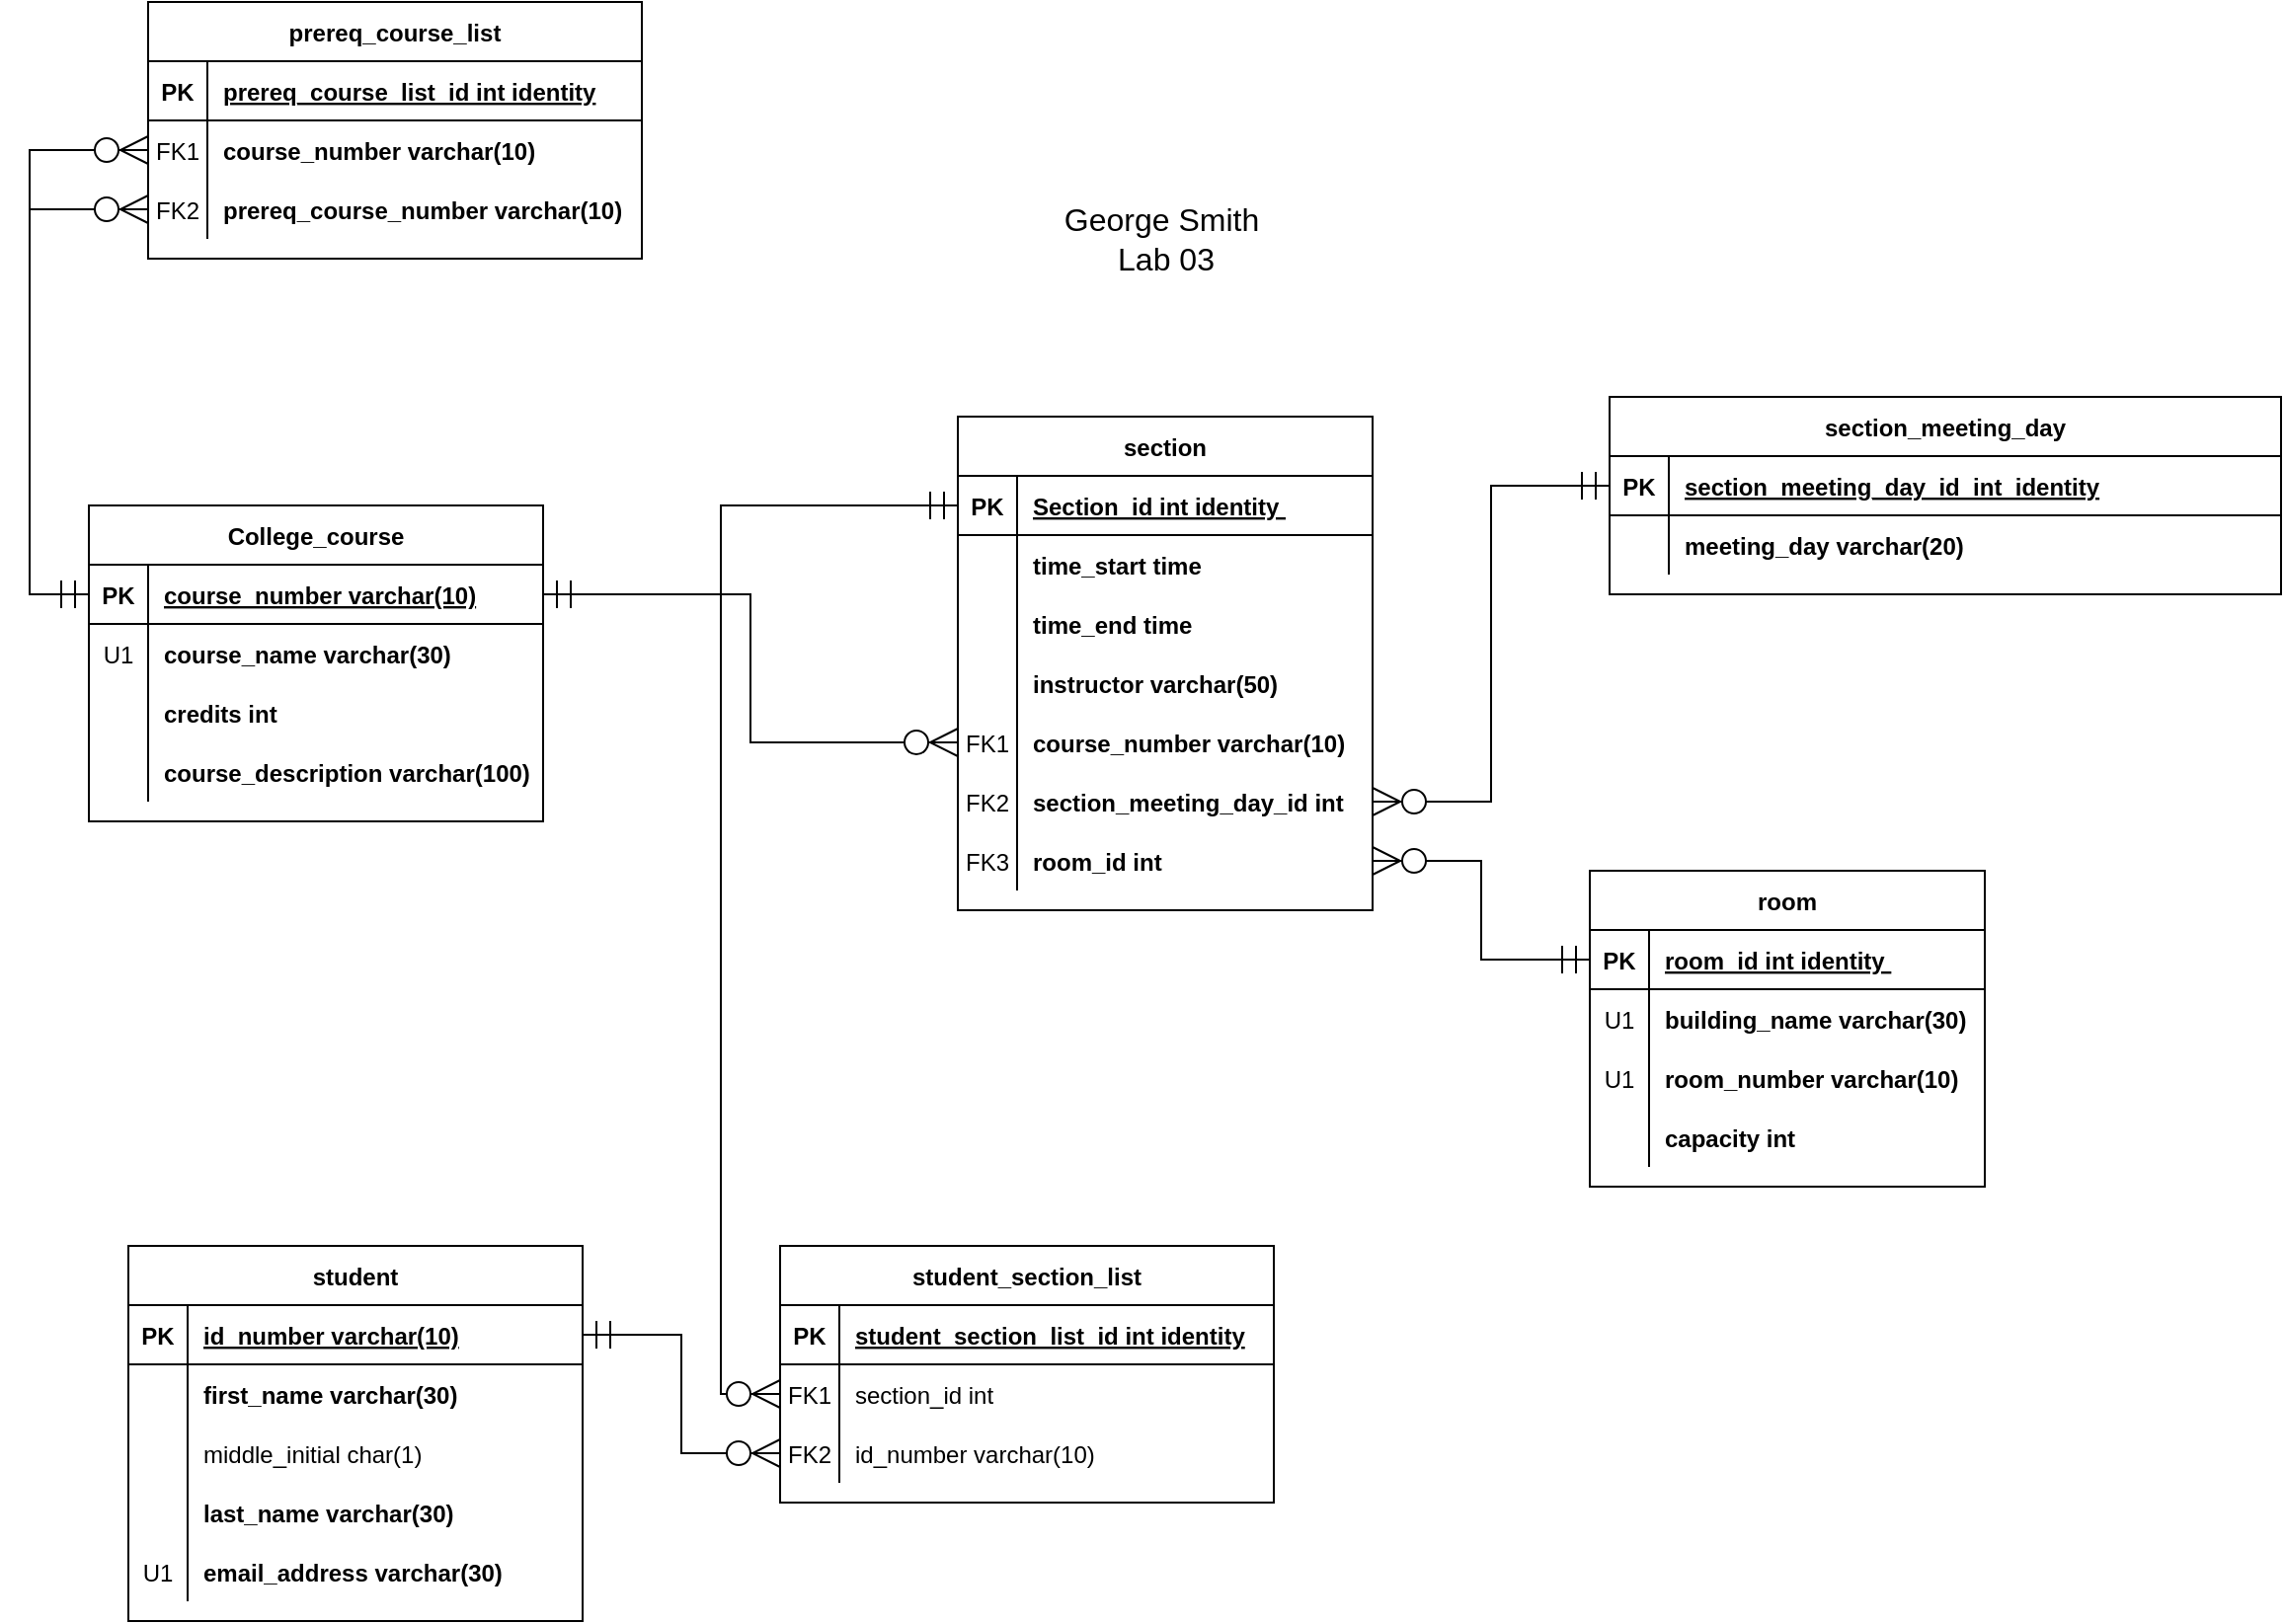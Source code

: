<mxfile version="14.2.9" type="google"><diagram id="ZwjpDY9ma2uYRSZtHkwE" name="Page-1"><mxGraphModel dx="2912" dy="2222" grid="1" gridSize="10" guides="1" tooltips="1" connect="1" arrows="1" fold="1" page="1" pageScale="1" pageWidth="850" pageHeight="1100" math="0" shadow="0"><root><mxCell id="0"/><mxCell id="1" parent="0"/><mxCell id="fHcvAY-YbQyuuzYoyDlu-1" value="College_course" style="shape=table;startSize=30;container=1;collapsible=1;childLayout=tableLayout;fixedRows=1;rowLines=0;fontStyle=1;align=center;resizeLast=1;" vertex="1" parent="1"><mxGeometry x="10" y="175" width="230" height="160" as="geometry"/></mxCell><mxCell id="fHcvAY-YbQyuuzYoyDlu-2" value="" style="shape=partialRectangle;collapsible=0;dropTarget=0;pointerEvents=0;fillColor=none;top=0;left=0;bottom=1;right=0;points=[[0,0.5],[1,0.5]];portConstraint=eastwest;" vertex="1" parent="fHcvAY-YbQyuuzYoyDlu-1"><mxGeometry y="30" width="230" height="30" as="geometry"/></mxCell><mxCell id="fHcvAY-YbQyuuzYoyDlu-3" value="PK" style="shape=partialRectangle;connectable=0;fillColor=none;top=0;left=0;bottom=0;right=0;fontStyle=1;overflow=hidden;" vertex="1" parent="fHcvAY-YbQyuuzYoyDlu-2"><mxGeometry width="30" height="30" as="geometry"/></mxCell><mxCell id="fHcvAY-YbQyuuzYoyDlu-4" value="course_number varchar(10)" style="shape=partialRectangle;connectable=0;fillColor=none;top=0;left=0;bottom=0;right=0;align=left;spacingLeft=6;fontStyle=5;overflow=hidden;" vertex="1" parent="fHcvAY-YbQyuuzYoyDlu-2"><mxGeometry x="30" width="200" height="30" as="geometry"/></mxCell><mxCell id="fHcvAY-YbQyuuzYoyDlu-5" value="" style="shape=partialRectangle;collapsible=0;dropTarget=0;pointerEvents=0;fillColor=none;top=0;left=0;bottom=0;right=0;points=[[0,0.5],[1,0.5]];portConstraint=eastwest;" vertex="1" parent="fHcvAY-YbQyuuzYoyDlu-1"><mxGeometry y="60" width="230" height="30" as="geometry"/></mxCell><mxCell id="fHcvAY-YbQyuuzYoyDlu-6" value="U1" style="shape=partialRectangle;connectable=0;fillColor=none;top=0;left=0;bottom=0;right=0;editable=1;overflow=hidden;" vertex="1" parent="fHcvAY-YbQyuuzYoyDlu-5"><mxGeometry width="30" height="30" as="geometry"/></mxCell><mxCell id="fHcvAY-YbQyuuzYoyDlu-7" value="course_name varchar(30)" style="shape=partialRectangle;connectable=0;fillColor=none;top=0;left=0;bottom=0;right=0;align=left;spacingLeft=6;overflow=hidden;fontStyle=1" vertex="1" parent="fHcvAY-YbQyuuzYoyDlu-5"><mxGeometry x="30" width="200" height="30" as="geometry"/></mxCell><mxCell id="fHcvAY-YbQyuuzYoyDlu-8" value="" style="shape=partialRectangle;collapsible=0;dropTarget=0;pointerEvents=0;fillColor=none;top=0;left=0;bottom=0;right=0;points=[[0,0.5],[1,0.5]];portConstraint=eastwest;" vertex="1" parent="fHcvAY-YbQyuuzYoyDlu-1"><mxGeometry y="90" width="230" height="30" as="geometry"/></mxCell><mxCell id="fHcvAY-YbQyuuzYoyDlu-9" value="" style="shape=partialRectangle;connectable=0;fillColor=none;top=0;left=0;bottom=0;right=0;editable=1;overflow=hidden;" vertex="1" parent="fHcvAY-YbQyuuzYoyDlu-8"><mxGeometry width="30" height="30" as="geometry"/></mxCell><mxCell id="fHcvAY-YbQyuuzYoyDlu-10" value="credits int " style="shape=partialRectangle;connectable=0;fillColor=none;top=0;left=0;bottom=0;right=0;align=left;spacingLeft=6;overflow=hidden;fontStyle=1" vertex="1" parent="fHcvAY-YbQyuuzYoyDlu-8"><mxGeometry x="30" width="200" height="30" as="geometry"/></mxCell><mxCell id="fHcvAY-YbQyuuzYoyDlu-11" value="" style="shape=partialRectangle;collapsible=0;dropTarget=0;pointerEvents=0;fillColor=none;top=0;left=0;bottom=0;right=0;points=[[0,0.5],[1,0.5]];portConstraint=eastwest;" vertex="1" parent="fHcvAY-YbQyuuzYoyDlu-1"><mxGeometry y="120" width="230" height="30" as="geometry"/></mxCell><mxCell id="fHcvAY-YbQyuuzYoyDlu-12" value="" style="shape=partialRectangle;connectable=0;fillColor=none;top=0;left=0;bottom=0;right=0;editable=1;overflow=hidden;" vertex="1" parent="fHcvAY-YbQyuuzYoyDlu-11"><mxGeometry width="30" height="30" as="geometry"/></mxCell><mxCell id="fHcvAY-YbQyuuzYoyDlu-13" value="course_description varchar(100)" style="shape=partialRectangle;connectable=0;fillColor=none;top=0;left=0;bottom=0;right=0;align=left;spacingLeft=6;overflow=hidden;fontStyle=1" vertex="1" parent="fHcvAY-YbQyuuzYoyDlu-11"><mxGeometry x="30" width="200" height="30" as="geometry"/></mxCell><mxCell id="fHcvAY-YbQyuuzYoyDlu-14" value="section" style="shape=table;startSize=30;container=1;collapsible=1;childLayout=tableLayout;fixedRows=1;rowLines=0;fontStyle=1;align=center;resizeLast=1;" vertex="1" parent="1"><mxGeometry x="450" y="130" width="210" height="250" as="geometry"/></mxCell><mxCell id="fHcvAY-YbQyuuzYoyDlu-15" value="" style="shape=partialRectangle;collapsible=0;dropTarget=0;pointerEvents=0;fillColor=none;top=0;left=0;bottom=1;right=0;points=[[0,0.5],[1,0.5]];portConstraint=eastwest;" vertex="1" parent="fHcvAY-YbQyuuzYoyDlu-14"><mxGeometry y="30" width="210" height="30" as="geometry"/></mxCell><mxCell id="fHcvAY-YbQyuuzYoyDlu-16" value="PK" style="shape=partialRectangle;connectable=0;fillColor=none;top=0;left=0;bottom=0;right=0;fontStyle=1;overflow=hidden;" vertex="1" parent="fHcvAY-YbQyuuzYoyDlu-15"><mxGeometry width="30" height="30" as="geometry"/></mxCell><mxCell id="fHcvAY-YbQyuuzYoyDlu-17" value="Section_id int identity " style="shape=partialRectangle;connectable=0;fillColor=none;top=0;left=0;bottom=0;right=0;align=left;spacingLeft=6;fontStyle=5;overflow=hidden;" vertex="1" parent="fHcvAY-YbQyuuzYoyDlu-15"><mxGeometry x="30" width="180" height="30" as="geometry"/></mxCell><mxCell id="fHcvAY-YbQyuuzYoyDlu-18" value="" style="shape=partialRectangle;collapsible=0;dropTarget=0;pointerEvents=0;fillColor=none;top=0;left=0;bottom=0;right=0;points=[[0,0.5],[1,0.5]];portConstraint=eastwest;" vertex="1" parent="fHcvAY-YbQyuuzYoyDlu-14"><mxGeometry y="60" width="210" height="30" as="geometry"/></mxCell><mxCell id="fHcvAY-YbQyuuzYoyDlu-19" value="" style="shape=partialRectangle;connectable=0;fillColor=none;top=0;left=0;bottom=0;right=0;editable=1;overflow=hidden;" vertex="1" parent="fHcvAY-YbQyuuzYoyDlu-18"><mxGeometry width="30" height="30" as="geometry"/></mxCell><mxCell id="fHcvAY-YbQyuuzYoyDlu-20" value="time_start time " style="shape=partialRectangle;connectable=0;fillColor=none;top=0;left=0;bottom=0;right=0;align=left;spacingLeft=6;overflow=hidden;fontStyle=1" vertex="1" parent="fHcvAY-YbQyuuzYoyDlu-18"><mxGeometry x="30" width="180" height="30" as="geometry"/></mxCell><mxCell id="fHcvAY-YbQyuuzYoyDlu-21" value="" style="shape=partialRectangle;collapsible=0;dropTarget=0;pointerEvents=0;fillColor=none;top=0;left=0;bottom=0;right=0;points=[[0,0.5],[1,0.5]];portConstraint=eastwest;" vertex="1" parent="fHcvAY-YbQyuuzYoyDlu-14"><mxGeometry y="90" width="210" height="30" as="geometry"/></mxCell><mxCell id="fHcvAY-YbQyuuzYoyDlu-22" value="" style="shape=partialRectangle;connectable=0;fillColor=none;top=0;left=0;bottom=0;right=0;editable=1;overflow=hidden;" vertex="1" parent="fHcvAY-YbQyuuzYoyDlu-21"><mxGeometry width="30" height="30" as="geometry"/></mxCell><mxCell id="fHcvAY-YbQyuuzYoyDlu-23" value="time_end time " style="shape=partialRectangle;connectable=0;fillColor=none;top=0;left=0;bottom=0;right=0;align=left;spacingLeft=6;overflow=hidden;fontStyle=1" vertex="1" parent="fHcvAY-YbQyuuzYoyDlu-21"><mxGeometry x="30" width="180" height="30" as="geometry"/></mxCell><mxCell id="fHcvAY-YbQyuuzYoyDlu-24" value="" style="shape=partialRectangle;collapsible=0;dropTarget=0;pointerEvents=0;fillColor=none;top=0;left=0;bottom=0;right=0;points=[[0,0.5],[1,0.5]];portConstraint=eastwest;" vertex="1" parent="fHcvAY-YbQyuuzYoyDlu-14"><mxGeometry y="120" width="210" height="30" as="geometry"/></mxCell><mxCell id="fHcvAY-YbQyuuzYoyDlu-25" value="" style="shape=partialRectangle;connectable=0;fillColor=none;top=0;left=0;bottom=0;right=0;editable=1;overflow=hidden;" vertex="1" parent="fHcvAY-YbQyuuzYoyDlu-24"><mxGeometry width="30" height="30" as="geometry"/></mxCell><mxCell id="fHcvAY-YbQyuuzYoyDlu-26" value="instructor varchar(50)" style="shape=partialRectangle;connectable=0;fillColor=none;top=0;left=0;bottom=0;right=0;align=left;spacingLeft=6;overflow=hidden;fontStyle=1" vertex="1" parent="fHcvAY-YbQyuuzYoyDlu-24"><mxGeometry x="30" width="180" height="30" as="geometry"/></mxCell><mxCell id="fHcvAY-YbQyuuzYoyDlu-82" value="" style="shape=partialRectangle;collapsible=0;dropTarget=0;pointerEvents=0;fillColor=none;top=0;left=0;bottom=0;right=0;points=[[0,0.5],[1,0.5]];portConstraint=eastwest;" vertex="1" parent="fHcvAY-YbQyuuzYoyDlu-14"><mxGeometry y="150" width="210" height="30" as="geometry"/></mxCell><mxCell id="fHcvAY-YbQyuuzYoyDlu-83" value="FK1" style="shape=partialRectangle;connectable=0;fillColor=none;top=0;left=0;bottom=0;right=0;editable=1;overflow=hidden;" vertex="1" parent="fHcvAY-YbQyuuzYoyDlu-82"><mxGeometry width="30" height="30" as="geometry"/></mxCell><mxCell id="fHcvAY-YbQyuuzYoyDlu-84" value="course_number varchar(10)" style="shape=partialRectangle;connectable=0;fillColor=none;top=0;left=0;bottom=0;right=0;align=left;spacingLeft=6;overflow=hidden;fontStyle=1" vertex="1" parent="fHcvAY-YbQyuuzYoyDlu-82"><mxGeometry x="30" width="180" height="30" as="geometry"/></mxCell><mxCell id="fHcvAY-YbQyuuzYoyDlu-87" value="" style="shape=partialRectangle;collapsible=0;dropTarget=0;pointerEvents=0;fillColor=none;top=0;left=0;bottom=0;right=0;points=[[0,0.5],[1,0.5]];portConstraint=eastwest;" vertex="1" parent="fHcvAY-YbQyuuzYoyDlu-14"><mxGeometry y="180" width="210" height="30" as="geometry"/></mxCell><mxCell id="fHcvAY-YbQyuuzYoyDlu-88" value="FK2" style="shape=partialRectangle;connectable=0;fillColor=none;top=0;left=0;bottom=0;right=0;editable=1;overflow=hidden;" vertex="1" parent="fHcvAY-YbQyuuzYoyDlu-87"><mxGeometry width="30" height="30" as="geometry"/></mxCell><mxCell id="fHcvAY-YbQyuuzYoyDlu-89" value="section_meeting_day_id int " style="shape=partialRectangle;connectable=0;fillColor=none;top=0;left=0;bottom=0;right=0;align=left;spacingLeft=6;overflow=hidden;fontStyle=1" vertex="1" parent="fHcvAY-YbQyuuzYoyDlu-87"><mxGeometry x="30" width="180" height="30" as="geometry"/></mxCell><mxCell id="fHcvAY-YbQyuuzYoyDlu-91" value="" style="shape=partialRectangle;collapsible=0;dropTarget=0;pointerEvents=0;fillColor=none;top=0;left=0;bottom=0;right=0;points=[[0,0.5],[1,0.5]];portConstraint=eastwest;" vertex="1" parent="fHcvAY-YbQyuuzYoyDlu-14"><mxGeometry y="210" width="210" height="30" as="geometry"/></mxCell><mxCell id="fHcvAY-YbQyuuzYoyDlu-92" value="FK3" style="shape=partialRectangle;connectable=0;fillColor=none;top=0;left=0;bottom=0;right=0;editable=1;overflow=hidden;" vertex="1" parent="fHcvAY-YbQyuuzYoyDlu-91"><mxGeometry width="30" height="30" as="geometry"/></mxCell><mxCell id="fHcvAY-YbQyuuzYoyDlu-93" value="room_id int " style="shape=partialRectangle;connectable=0;fillColor=none;top=0;left=0;bottom=0;right=0;align=left;spacingLeft=6;overflow=hidden;fontStyle=1" vertex="1" parent="fHcvAY-YbQyuuzYoyDlu-91"><mxGeometry x="30" width="180" height="30" as="geometry"/></mxCell><mxCell id="fHcvAY-YbQyuuzYoyDlu-27" value="student" style="shape=table;startSize=30;container=1;collapsible=1;childLayout=tableLayout;fixedRows=1;rowLines=0;fontStyle=1;align=center;resizeLast=1;" vertex="1" parent="1"><mxGeometry x="30" y="550" width="230" height="190" as="geometry"/></mxCell><mxCell id="fHcvAY-YbQyuuzYoyDlu-28" value="" style="shape=partialRectangle;collapsible=0;dropTarget=0;pointerEvents=0;fillColor=none;top=0;left=0;bottom=1;right=0;points=[[0,0.5],[1,0.5]];portConstraint=eastwest;" vertex="1" parent="fHcvAY-YbQyuuzYoyDlu-27"><mxGeometry y="30" width="230" height="30" as="geometry"/></mxCell><mxCell id="fHcvAY-YbQyuuzYoyDlu-29" value="PK" style="shape=partialRectangle;connectable=0;fillColor=none;top=0;left=0;bottom=0;right=0;fontStyle=1;overflow=hidden;" vertex="1" parent="fHcvAY-YbQyuuzYoyDlu-28"><mxGeometry width="30" height="30" as="geometry"/></mxCell><mxCell id="fHcvAY-YbQyuuzYoyDlu-30" value="id_number varchar(10)" style="shape=partialRectangle;connectable=0;fillColor=none;top=0;left=0;bottom=0;right=0;align=left;spacingLeft=6;fontStyle=5;overflow=hidden;" vertex="1" parent="fHcvAY-YbQyuuzYoyDlu-28"><mxGeometry x="30" width="200" height="30" as="geometry"/></mxCell><mxCell id="fHcvAY-YbQyuuzYoyDlu-31" value="" style="shape=partialRectangle;collapsible=0;dropTarget=0;pointerEvents=0;fillColor=none;top=0;left=0;bottom=0;right=0;points=[[0,0.5],[1,0.5]];portConstraint=eastwest;" vertex="1" parent="fHcvAY-YbQyuuzYoyDlu-27"><mxGeometry y="60" width="230" height="30" as="geometry"/></mxCell><mxCell id="fHcvAY-YbQyuuzYoyDlu-32" value="" style="shape=partialRectangle;connectable=0;fillColor=none;top=0;left=0;bottom=0;right=0;editable=1;overflow=hidden;" vertex="1" parent="fHcvAY-YbQyuuzYoyDlu-31"><mxGeometry width="30" height="30" as="geometry"/></mxCell><mxCell id="fHcvAY-YbQyuuzYoyDlu-33" value="first_name varchar(30)" style="shape=partialRectangle;connectable=0;fillColor=none;top=0;left=0;bottom=0;right=0;align=left;spacingLeft=6;overflow=hidden;fontStyle=1" vertex="1" parent="fHcvAY-YbQyuuzYoyDlu-31"><mxGeometry x="30" width="200" height="30" as="geometry"/></mxCell><mxCell id="fHcvAY-YbQyuuzYoyDlu-34" value="" style="shape=partialRectangle;collapsible=0;dropTarget=0;pointerEvents=0;fillColor=none;top=0;left=0;bottom=0;right=0;points=[[0,0.5],[1,0.5]];portConstraint=eastwest;" vertex="1" parent="fHcvAY-YbQyuuzYoyDlu-27"><mxGeometry y="90" width="230" height="30" as="geometry"/></mxCell><mxCell id="fHcvAY-YbQyuuzYoyDlu-35" value="" style="shape=partialRectangle;connectable=0;fillColor=none;top=0;left=0;bottom=0;right=0;editable=1;overflow=hidden;" vertex="1" parent="fHcvAY-YbQyuuzYoyDlu-34"><mxGeometry width="30" height="30" as="geometry"/></mxCell><mxCell id="fHcvAY-YbQyuuzYoyDlu-36" value="middle_initial char(1)" style="shape=partialRectangle;connectable=0;fillColor=none;top=0;left=0;bottom=0;right=0;align=left;spacingLeft=6;overflow=hidden;" vertex="1" parent="fHcvAY-YbQyuuzYoyDlu-34"><mxGeometry x="30" width="200" height="30" as="geometry"/></mxCell><mxCell id="fHcvAY-YbQyuuzYoyDlu-37" value="" style="shape=partialRectangle;collapsible=0;dropTarget=0;pointerEvents=0;fillColor=none;top=0;left=0;bottom=0;right=0;points=[[0,0.5],[1,0.5]];portConstraint=eastwest;" vertex="1" parent="fHcvAY-YbQyuuzYoyDlu-27"><mxGeometry y="120" width="230" height="30" as="geometry"/></mxCell><mxCell id="fHcvAY-YbQyuuzYoyDlu-38" value="" style="shape=partialRectangle;connectable=0;fillColor=none;top=0;left=0;bottom=0;right=0;editable=1;overflow=hidden;" vertex="1" parent="fHcvAY-YbQyuuzYoyDlu-37"><mxGeometry width="30" height="30" as="geometry"/></mxCell><mxCell id="fHcvAY-YbQyuuzYoyDlu-39" value="last_name varchar(30)" style="shape=partialRectangle;connectable=0;fillColor=none;top=0;left=0;bottom=0;right=0;align=left;spacingLeft=6;overflow=hidden;fontStyle=1" vertex="1" parent="fHcvAY-YbQyuuzYoyDlu-37"><mxGeometry x="30" width="200" height="30" as="geometry"/></mxCell><mxCell id="fHcvAY-YbQyuuzYoyDlu-66" value="" style="shape=partialRectangle;collapsible=0;dropTarget=0;pointerEvents=0;fillColor=none;top=0;left=0;bottom=0;right=0;points=[[0,0.5],[1,0.5]];portConstraint=eastwest;" vertex="1" parent="fHcvAY-YbQyuuzYoyDlu-27"><mxGeometry y="150" width="230" height="30" as="geometry"/></mxCell><mxCell id="fHcvAY-YbQyuuzYoyDlu-67" value="U1" style="shape=partialRectangle;connectable=0;fillColor=none;top=0;left=0;bottom=0;right=0;editable=1;overflow=hidden;" vertex="1" parent="fHcvAY-YbQyuuzYoyDlu-66"><mxGeometry width="30" height="30" as="geometry"/></mxCell><mxCell id="fHcvAY-YbQyuuzYoyDlu-68" value="email_address varchar(30)" style="shape=partialRectangle;connectable=0;fillColor=none;top=0;left=0;bottom=0;right=0;align=left;spacingLeft=6;overflow=hidden;fontStyle=1" vertex="1" parent="fHcvAY-YbQyuuzYoyDlu-66"><mxGeometry x="30" width="200" height="30" as="geometry"/></mxCell><mxCell id="fHcvAY-YbQyuuzYoyDlu-40" value="room" style="shape=table;startSize=30;container=1;collapsible=1;childLayout=tableLayout;fixedRows=1;rowLines=0;fontStyle=1;align=center;resizeLast=1;" vertex="1" parent="1"><mxGeometry x="770" y="360" width="200" height="160" as="geometry"/></mxCell><mxCell id="fHcvAY-YbQyuuzYoyDlu-41" value="" style="shape=partialRectangle;collapsible=0;dropTarget=0;pointerEvents=0;fillColor=none;top=0;left=0;bottom=1;right=0;points=[[0,0.5],[1,0.5]];portConstraint=eastwest;" vertex="1" parent="fHcvAY-YbQyuuzYoyDlu-40"><mxGeometry y="30" width="200" height="30" as="geometry"/></mxCell><mxCell id="fHcvAY-YbQyuuzYoyDlu-42" value="PK" style="shape=partialRectangle;connectable=0;fillColor=none;top=0;left=0;bottom=0;right=0;fontStyle=1;overflow=hidden;" vertex="1" parent="fHcvAY-YbQyuuzYoyDlu-41"><mxGeometry width="30" height="30" as="geometry"/></mxCell><mxCell id="fHcvAY-YbQyuuzYoyDlu-43" value="room_id int identity " style="shape=partialRectangle;connectable=0;fillColor=none;top=0;left=0;bottom=0;right=0;align=left;spacingLeft=6;fontStyle=5;overflow=hidden;" vertex="1" parent="fHcvAY-YbQyuuzYoyDlu-41"><mxGeometry x="30" width="170" height="30" as="geometry"/></mxCell><mxCell id="fHcvAY-YbQyuuzYoyDlu-44" value="" style="shape=partialRectangle;collapsible=0;dropTarget=0;pointerEvents=0;fillColor=none;top=0;left=0;bottom=0;right=0;points=[[0,0.5],[1,0.5]];portConstraint=eastwest;" vertex="1" parent="fHcvAY-YbQyuuzYoyDlu-40"><mxGeometry y="60" width="200" height="30" as="geometry"/></mxCell><mxCell id="fHcvAY-YbQyuuzYoyDlu-45" value="U1" style="shape=partialRectangle;connectable=0;fillColor=none;top=0;left=0;bottom=0;right=0;editable=1;overflow=hidden;" vertex="1" parent="fHcvAY-YbQyuuzYoyDlu-44"><mxGeometry width="30" height="30" as="geometry"/></mxCell><mxCell id="fHcvAY-YbQyuuzYoyDlu-46" value="building_name varchar(30)" style="shape=partialRectangle;connectable=0;fillColor=none;top=0;left=0;bottom=0;right=0;align=left;spacingLeft=6;overflow=hidden;fontStyle=1" vertex="1" parent="fHcvAY-YbQyuuzYoyDlu-44"><mxGeometry x="30" width="170" height="30" as="geometry"/></mxCell><mxCell id="fHcvAY-YbQyuuzYoyDlu-47" value="" style="shape=partialRectangle;collapsible=0;dropTarget=0;pointerEvents=0;fillColor=none;top=0;left=0;bottom=0;right=0;points=[[0,0.5],[1,0.5]];portConstraint=eastwest;" vertex="1" parent="fHcvAY-YbQyuuzYoyDlu-40"><mxGeometry y="90" width="200" height="30" as="geometry"/></mxCell><mxCell id="fHcvAY-YbQyuuzYoyDlu-48" value="U1" style="shape=partialRectangle;connectable=0;fillColor=none;top=0;left=0;bottom=0;right=0;editable=1;overflow=hidden;" vertex="1" parent="fHcvAY-YbQyuuzYoyDlu-47"><mxGeometry width="30" height="30" as="geometry"/></mxCell><mxCell id="fHcvAY-YbQyuuzYoyDlu-49" value="room_number varchar(10)" style="shape=partialRectangle;connectable=0;fillColor=none;top=0;left=0;bottom=0;right=0;align=left;spacingLeft=6;overflow=hidden;fontStyle=1" vertex="1" parent="fHcvAY-YbQyuuzYoyDlu-47"><mxGeometry x="30" width="170" height="30" as="geometry"/></mxCell><mxCell id="fHcvAY-YbQyuuzYoyDlu-50" value="" style="shape=partialRectangle;collapsible=0;dropTarget=0;pointerEvents=0;fillColor=none;top=0;left=0;bottom=0;right=0;points=[[0,0.5],[1,0.5]];portConstraint=eastwest;" vertex="1" parent="fHcvAY-YbQyuuzYoyDlu-40"><mxGeometry y="120" width="200" height="30" as="geometry"/></mxCell><mxCell id="fHcvAY-YbQyuuzYoyDlu-51" value="" style="shape=partialRectangle;connectable=0;fillColor=none;top=0;left=0;bottom=0;right=0;editable=1;overflow=hidden;" vertex="1" parent="fHcvAY-YbQyuuzYoyDlu-50"><mxGeometry width="30" height="30" as="geometry"/></mxCell><mxCell id="fHcvAY-YbQyuuzYoyDlu-52" value="capacity int " style="shape=partialRectangle;connectable=0;fillColor=none;top=0;left=0;bottom=0;right=0;align=left;spacingLeft=6;overflow=hidden;fontStyle=1" vertex="1" parent="fHcvAY-YbQyuuzYoyDlu-50"><mxGeometry x="30" width="170" height="30" as="geometry"/></mxCell><mxCell id="fHcvAY-YbQyuuzYoyDlu-53" value="section_meeting_day" style="shape=table;startSize=30;container=1;collapsible=1;childLayout=tableLayout;fixedRows=1;rowLines=0;fontStyle=1;align=center;resizeLast=1;" vertex="1" parent="1"><mxGeometry x="780" y="120" width="340" height="100" as="geometry"/></mxCell><mxCell id="fHcvAY-YbQyuuzYoyDlu-54" value="" style="shape=partialRectangle;collapsible=0;dropTarget=0;pointerEvents=0;fillColor=none;top=0;left=0;bottom=1;right=0;points=[[0,0.5],[1,0.5]];portConstraint=eastwest;" vertex="1" parent="fHcvAY-YbQyuuzYoyDlu-53"><mxGeometry y="30" width="340" height="30" as="geometry"/></mxCell><mxCell id="fHcvAY-YbQyuuzYoyDlu-55" value="PK" style="shape=partialRectangle;connectable=0;fillColor=none;top=0;left=0;bottom=0;right=0;fontStyle=1;overflow=hidden;" vertex="1" parent="fHcvAY-YbQyuuzYoyDlu-54"><mxGeometry width="30" height="30" as="geometry"/></mxCell><mxCell id="fHcvAY-YbQyuuzYoyDlu-56" value="section_meeting_day_id_int_identity" style="shape=partialRectangle;connectable=0;fillColor=none;top=0;left=0;bottom=0;right=0;align=left;spacingLeft=6;fontStyle=5;overflow=hidden;" vertex="1" parent="fHcvAY-YbQyuuzYoyDlu-54"><mxGeometry x="30" width="310" height="30" as="geometry"/></mxCell><mxCell id="fHcvAY-YbQyuuzYoyDlu-57" value="" style="shape=partialRectangle;collapsible=0;dropTarget=0;pointerEvents=0;fillColor=none;top=0;left=0;bottom=0;right=0;points=[[0,0.5],[1,0.5]];portConstraint=eastwest;" vertex="1" parent="fHcvAY-YbQyuuzYoyDlu-53"><mxGeometry y="60" width="340" height="30" as="geometry"/></mxCell><mxCell id="fHcvAY-YbQyuuzYoyDlu-58" value="" style="shape=partialRectangle;connectable=0;fillColor=none;top=0;left=0;bottom=0;right=0;editable=1;overflow=hidden;" vertex="1" parent="fHcvAY-YbQyuuzYoyDlu-57"><mxGeometry width="30" height="30" as="geometry"/></mxCell><mxCell id="fHcvAY-YbQyuuzYoyDlu-59" value="meeting_day varchar(20)" style="shape=partialRectangle;connectable=0;fillColor=none;top=0;left=0;bottom=0;right=0;align=left;spacingLeft=6;overflow=hidden;fontStyle=1" vertex="1" parent="fHcvAY-YbQyuuzYoyDlu-57"><mxGeometry x="30" width="310" height="30" as="geometry"/></mxCell><mxCell id="fHcvAY-YbQyuuzYoyDlu-86" style="edgeStyle=orthogonalEdgeStyle;rounded=0;orthogonalLoop=1;jettySize=auto;html=1;exitX=1;exitY=0.5;exitDx=0;exitDy=0;entryX=0;entryY=0.5;entryDx=0;entryDy=0;endSize=12;startSize=12;startArrow=ERmandOne;startFill=0;endArrow=ERzeroToMany;endFill=1;" edge="1" parent="1" source="fHcvAY-YbQyuuzYoyDlu-2" target="fHcvAY-YbQyuuzYoyDlu-82"><mxGeometry relative="1" as="geometry"/></mxCell><mxCell id="fHcvAY-YbQyuuzYoyDlu-90" style="edgeStyle=orthogonalEdgeStyle;rounded=0;orthogonalLoop=1;jettySize=auto;html=1;exitX=1;exitY=0.5;exitDx=0;exitDy=0;entryX=0;entryY=0.5;entryDx=0;entryDy=0;startArrow=ERzeroToMany;startFill=1;startSize=12;endArrow=ERmandOne;endFill=0;endSize=12;" edge="1" parent="1" source="fHcvAY-YbQyuuzYoyDlu-87" target="fHcvAY-YbQyuuzYoyDlu-54"><mxGeometry relative="1" as="geometry"/></mxCell><mxCell id="fHcvAY-YbQyuuzYoyDlu-94" style="edgeStyle=orthogonalEdgeStyle;rounded=0;orthogonalLoop=1;jettySize=auto;html=1;exitX=1;exitY=0.5;exitDx=0;exitDy=0;startArrow=ERzeroToMany;startFill=1;startSize=12;endArrow=ERmandOne;endFill=0;endSize=12;" edge="1" parent="1" source="fHcvAY-YbQyuuzYoyDlu-91" target="fHcvAY-YbQyuuzYoyDlu-41"><mxGeometry relative="1" as="geometry"/></mxCell><mxCell id="fHcvAY-YbQyuuzYoyDlu-95" value="student_section_list" style="shape=table;startSize=30;container=1;collapsible=1;childLayout=tableLayout;fixedRows=1;rowLines=0;fontStyle=1;align=center;resizeLast=1;" vertex="1" parent="1"><mxGeometry x="360" y="550" width="250" height="130" as="geometry"/></mxCell><mxCell id="fHcvAY-YbQyuuzYoyDlu-96" value="" style="shape=partialRectangle;collapsible=0;dropTarget=0;pointerEvents=0;fillColor=none;top=0;left=0;bottom=1;right=0;points=[[0,0.5],[1,0.5]];portConstraint=eastwest;" vertex="1" parent="fHcvAY-YbQyuuzYoyDlu-95"><mxGeometry y="30" width="250" height="30" as="geometry"/></mxCell><mxCell id="fHcvAY-YbQyuuzYoyDlu-97" value="PK" style="shape=partialRectangle;connectable=0;fillColor=none;top=0;left=0;bottom=0;right=0;fontStyle=1;overflow=hidden;" vertex="1" parent="fHcvAY-YbQyuuzYoyDlu-96"><mxGeometry width="30" height="30" as="geometry"/></mxCell><mxCell id="fHcvAY-YbQyuuzYoyDlu-98" value="student_section_list_id int identity" style="shape=partialRectangle;connectable=0;fillColor=none;top=0;left=0;bottom=0;right=0;align=left;spacingLeft=6;fontStyle=5;overflow=hidden;" vertex="1" parent="fHcvAY-YbQyuuzYoyDlu-96"><mxGeometry x="30" width="220" height="30" as="geometry"/></mxCell><mxCell id="fHcvAY-YbQyuuzYoyDlu-99" value="" style="shape=partialRectangle;collapsible=0;dropTarget=0;pointerEvents=0;fillColor=none;top=0;left=0;bottom=0;right=0;points=[[0,0.5],[1,0.5]];portConstraint=eastwest;" vertex="1" parent="fHcvAY-YbQyuuzYoyDlu-95"><mxGeometry y="60" width="250" height="30" as="geometry"/></mxCell><mxCell id="fHcvAY-YbQyuuzYoyDlu-100" value="FK1" style="shape=partialRectangle;connectable=0;fillColor=none;top=0;left=0;bottom=0;right=0;editable=1;overflow=hidden;" vertex="1" parent="fHcvAY-YbQyuuzYoyDlu-99"><mxGeometry width="30" height="30" as="geometry"/></mxCell><mxCell id="fHcvAY-YbQyuuzYoyDlu-101" value="section_id int " style="shape=partialRectangle;connectable=0;fillColor=none;top=0;left=0;bottom=0;right=0;align=left;spacingLeft=6;overflow=hidden;" vertex="1" parent="fHcvAY-YbQyuuzYoyDlu-99"><mxGeometry x="30" width="220" height="30" as="geometry"/></mxCell><mxCell id="fHcvAY-YbQyuuzYoyDlu-102" value="" style="shape=partialRectangle;collapsible=0;dropTarget=0;pointerEvents=0;fillColor=none;top=0;left=0;bottom=0;right=0;points=[[0,0.5],[1,0.5]];portConstraint=eastwest;" vertex="1" parent="fHcvAY-YbQyuuzYoyDlu-95"><mxGeometry y="90" width="250" height="30" as="geometry"/></mxCell><mxCell id="fHcvAY-YbQyuuzYoyDlu-103" value="FK2" style="shape=partialRectangle;connectable=0;fillColor=none;top=0;left=0;bottom=0;right=0;editable=1;overflow=hidden;" vertex="1" parent="fHcvAY-YbQyuuzYoyDlu-102"><mxGeometry width="30" height="30" as="geometry"/></mxCell><mxCell id="fHcvAY-YbQyuuzYoyDlu-104" value="id_number varchar(10)" style="shape=partialRectangle;connectable=0;fillColor=none;top=0;left=0;bottom=0;right=0;align=left;spacingLeft=6;overflow=hidden;" vertex="1" parent="fHcvAY-YbQyuuzYoyDlu-102"><mxGeometry x="30" width="220" height="30" as="geometry"/></mxCell><mxCell id="fHcvAY-YbQyuuzYoyDlu-108" style="edgeStyle=orthogonalEdgeStyle;rounded=0;orthogonalLoop=1;jettySize=auto;html=1;exitX=0;exitY=0.5;exitDx=0;exitDy=0;entryX=0;entryY=0.5;entryDx=0;entryDy=0;startArrow=ERmandOne;startFill=0;startSize=12;endArrow=ERzeroToMany;endFill=1;endSize=12;" edge="1" parent="1" source="fHcvAY-YbQyuuzYoyDlu-15" target="fHcvAY-YbQyuuzYoyDlu-99"><mxGeometry relative="1" as="geometry"/></mxCell><mxCell id="fHcvAY-YbQyuuzYoyDlu-109" style="edgeStyle=orthogonalEdgeStyle;rounded=0;orthogonalLoop=1;jettySize=auto;html=1;exitX=1;exitY=0.5;exitDx=0;exitDy=0;entryX=0;entryY=0.5;entryDx=0;entryDy=0;startArrow=ERmandOne;startFill=0;startSize=12;endArrow=ERzeroToMany;endFill=1;endSize=12;" edge="1" parent="1" source="fHcvAY-YbQyuuzYoyDlu-28" target="fHcvAY-YbQyuuzYoyDlu-102"><mxGeometry relative="1" as="geometry"/></mxCell><mxCell id="fHcvAY-YbQyuuzYoyDlu-110" value="prereq_course_list" style="shape=table;startSize=30;container=1;collapsible=1;childLayout=tableLayout;fixedRows=1;rowLines=0;fontStyle=1;align=center;resizeLast=1;" vertex="1" parent="1"><mxGeometry x="40" y="-80" width="250" height="130" as="geometry"/></mxCell><mxCell id="fHcvAY-YbQyuuzYoyDlu-111" value="" style="shape=partialRectangle;collapsible=0;dropTarget=0;pointerEvents=0;fillColor=none;top=0;left=0;bottom=1;right=0;points=[[0,0.5],[1,0.5]];portConstraint=eastwest;" vertex="1" parent="fHcvAY-YbQyuuzYoyDlu-110"><mxGeometry y="30" width="250" height="30" as="geometry"/></mxCell><mxCell id="fHcvAY-YbQyuuzYoyDlu-112" value="PK" style="shape=partialRectangle;connectable=0;fillColor=none;top=0;left=0;bottom=0;right=0;fontStyle=1;overflow=hidden;" vertex="1" parent="fHcvAY-YbQyuuzYoyDlu-111"><mxGeometry width="30" height="30" as="geometry"/></mxCell><mxCell id="fHcvAY-YbQyuuzYoyDlu-113" value="prereq_course_list_id int identity" style="shape=partialRectangle;connectable=0;fillColor=none;top=0;left=0;bottom=0;right=0;align=left;spacingLeft=6;fontStyle=5;overflow=hidden;" vertex="1" parent="fHcvAY-YbQyuuzYoyDlu-111"><mxGeometry x="30" width="220" height="30" as="geometry"/></mxCell><mxCell id="fHcvAY-YbQyuuzYoyDlu-114" value="" style="shape=partialRectangle;collapsible=0;dropTarget=0;pointerEvents=0;fillColor=none;top=0;left=0;bottom=0;right=0;points=[[0,0.5],[1,0.5]];portConstraint=eastwest;" vertex="1" parent="fHcvAY-YbQyuuzYoyDlu-110"><mxGeometry y="60" width="250" height="30" as="geometry"/></mxCell><mxCell id="fHcvAY-YbQyuuzYoyDlu-115" value="FK1" style="shape=partialRectangle;connectable=0;fillColor=none;top=0;left=0;bottom=0;right=0;editable=1;overflow=hidden;" vertex="1" parent="fHcvAY-YbQyuuzYoyDlu-114"><mxGeometry width="30" height="30" as="geometry"/></mxCell><mxCell id="fHcvAY-YbQyuuzYoyDlu-116" value="course_number varchar(10)" style="shape=partialRectangle;connectable=0;fillColor=none;top=0;left=0;bottom=0;right=0;align=left;spacingLeft=6;overflow=hidden;fontStyle=1" vertex="1" parent="fHcvAY-YbQyuuzYoyDlu-114"><mxGeometry x="30" width="220" height="30" as="geometry"/></mxCell><mxCell id="fHcvAY-YbQyuuzYoyDlu-117" value="" style="shape=partialRectangle;collapsible=0;dropTarget=0;pointerEvents=0;fillColor=none;top=0;left=0;bottom=0;right=0;points=[[0,0.5],[1,0.5]];portConstraint=eastwest;" vertex="1" parent="fHcvAY-YbQyuuzYoyDlu-110"><mxGeometry y="90" width="250" height="30" as="geometry"/></mxCell><mxCell id="fHcvAY-YbQyuuzYoyDlu-118" value="FK2" style="shape=partialRectangle;connectable=0;fillColor=none;top=0;left=0;bottom=0;right=0;editable=1;overflow=hidden;" vertex="1" parent="fHcvAY-YbQyuuzYoyDlu-117"><mxGeometry width="30" height="30" as="geometry"/></mxCell><mxCell id="fHcvAY-YbQyuuzYoyDlu-119" value="prereq_course_number varchar(10)" style="shape=partialRectangle;connectable=0;fillColor=none;top=0;left=0;bottom=0;right=0;align=left;spacingLeft=6;overflow=hidden;fontStyle=1" vertex="1" parent="fHcvAY-YbQyuuzYoyDlu-117"><mxGeometry x="30" width="220" height="30" as="geometry"/></mxCell><mxCell id="fHcvAY-YbQyuuzYoyDlu-125" style="edgeStyle=orthogonalEdgeStyle;rounded=0;orthogonalLoop=1;jettySize=auto;html=1;exitX=0;exitY=0.5;exitDx=0;exitDy=0;entryX=0;entryY=0.5;entryDx=0;entryDy=0;startArrow=ERzeroToMany;startFill=1;startSize=12;endArrow=ERmandOne;endFill=0;endSize=12;" edge="1" parent="1" source="fHcvAY-YbQyuuzYoyDlu-117" target="fHcvAY-YbQyuuzYoyDlu-2"><mxGeometry relative="1" as="geometry"/></mxCell><mxCell id="fHcvAY-YbQyuuzYoyDlu-126" style="edgeStyle=orthogonalEdgeStyle;rounded=0;orthogonalLoop=1;jettySize=auto;html=1;exitX=0;exitY=0.5;exitDx=0;exitDy=0;entryX=0;entryY=0.5;entryDx=0;entryDy=0;startArrow=ERzeroToMany;startFill=1;startSize=12;endArrow=ERmandOne;endFill=0;endSize=12;" edge="1" parent="1" source="fHcvAY-YbQyuuzYoyDlu-114" target="fHcvAY-YbQyuuzYoyDlu-2"><mxGeometry relative="1" as="geometry"/></mxCell><mxCell id="fHcvAY-YbQyuuzYoyDlu-128" value="&lt;font style=&quot;font-size: 16px&quot;&gt;George Smith&amp;nbsp;&lt;br&gt;Lab 03&lt;br&gt;&lt;/font&gt;" style="text;html=1;strokeColor=none;fillColor=none;align=center;verticalAlign=middle;whiteSpace=wrap;rounded=0;" vertex="1" parent="1"><mxGeometry x="472.5" y="30" width="165" height="20" as="geometry"/></mxCell></root></mxGraphModel></diagram></mxfile>